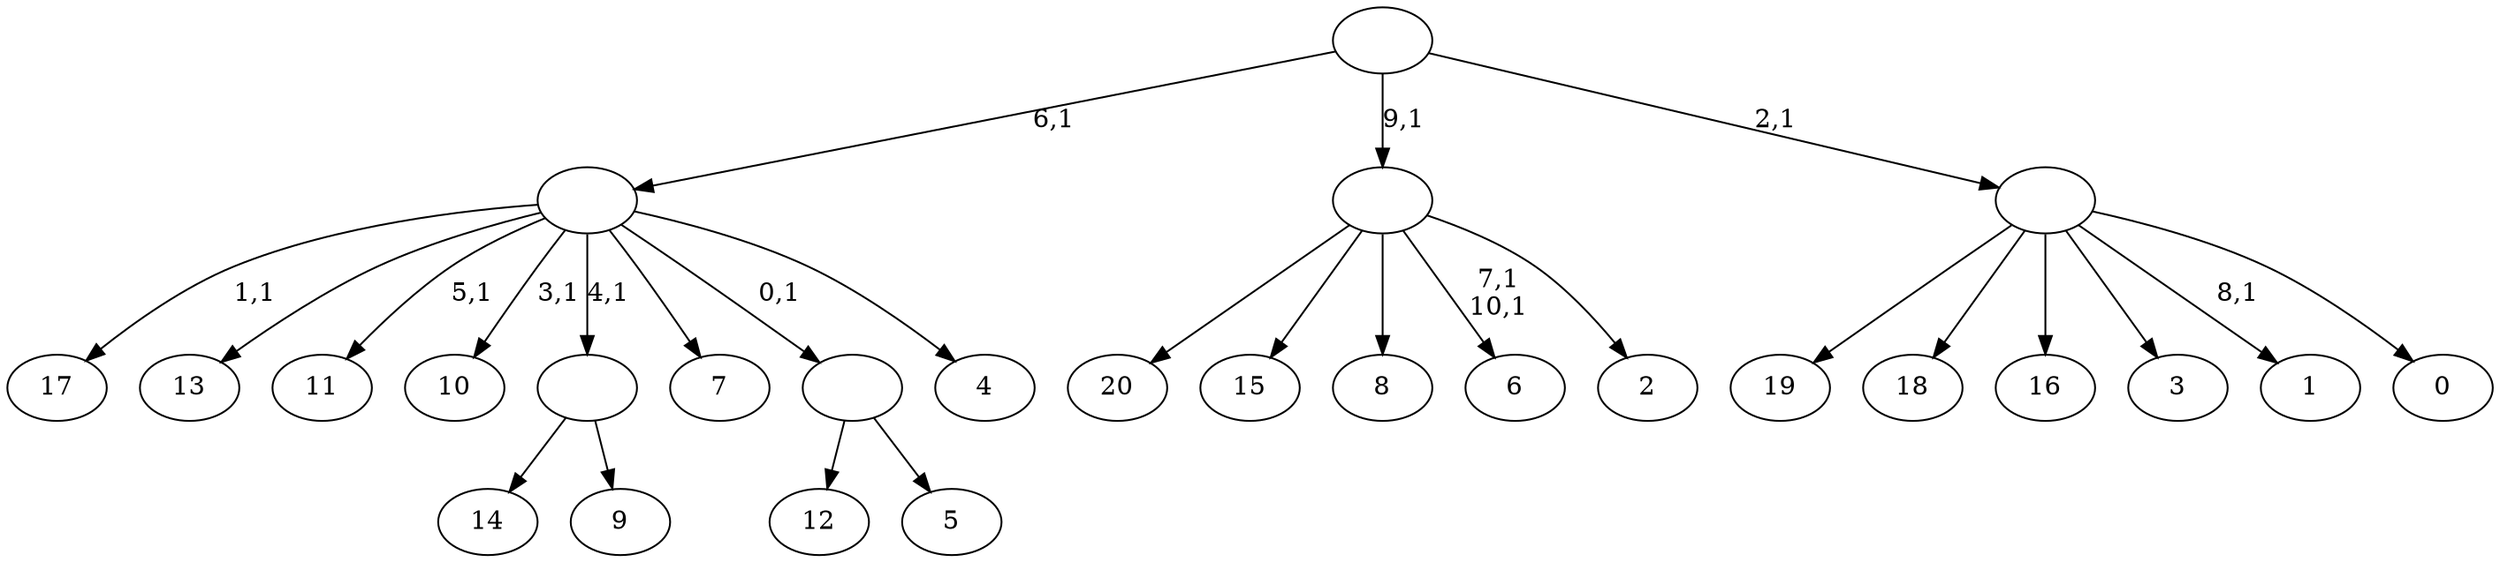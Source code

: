 digraph T {
	32 [label="20"]
	31 [label="19"]
	30 [label="18"]
	29 [label="17"]
	27 [label="16"]
	26 [label="15"]
	25 [label="14"]
	24 [label="13"]
	23 [label="12"]
	22 [label="11"]
	20 [label="10"]
	18 [label="9"]
	17 [label=""]
	16 [label="8"]
	15 [label="7"]
	14 [label="6"]
	11 [label="5"]
	10 [label=""]
	9 [label="4"]
	8 [label=""]
	7 [label="3"]
	6 [label="2"]
	5 [label=""]
	4 [label="1"]
	2 [label="0"]
	1 [label=""]
	0 [label=""]
	17 -> 25 [label=""]
	17 -> 18 [label=""]
	10 -> 23 [label=""]
	10 -> 11 [label=""]
	8 -> 20 [label="3,1"]
	8 -> 22 [label="5,1"]
	8 -> 29 [label="1,1"]
	8 -> 24 [label=""]
	8 -> 17 [label="4,1"]
	8 -> 15 [label=""]
	8 -> 10 [label="0,1"]
	8 -> 9 [label=""]
	5 -> 14 [label="7,1\n10,1"]
	5 -> 32 [label=""]
	5 -> 26 [label=""]
	5 -> 16 [label=""]
	5 -> 6 [label=""]
	1 -> 4 [label="8,1"]
	1 -> 31 [label=""]
	1 -> 30 [label=""]
	1 -> 27 [label=""]
	1 -> 7 [label=""]
	1 -> 2 [label=""]
	0 -> 8 [label="6,1"]
	0 -> 5 [label="9,1"]
	0 -> 1 [label="2,1"]
}
